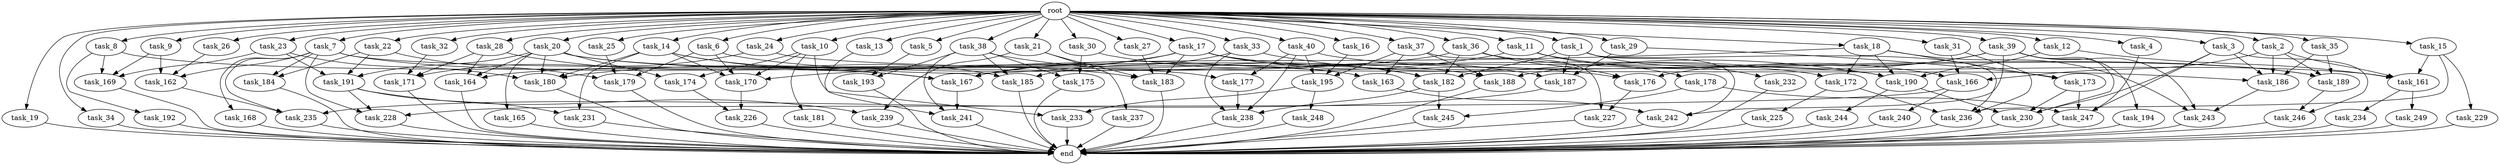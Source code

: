 digraph G {
  root [size="0.000000"];
  task_1 [size="2.048000"];
  task_2 [size="2.048000"];
  task_3 [size="2.048000"];
  task_4 [size="2.048000"];
  task_5 [size="2.048000"];
  task_6 [size="2.048000"];
  task_7 [size="2.048000"];
  task_8 [size="2.048000"];
  task_9 [size="2.048000"];
  task_10 [size="2.048000"];
  task_11 [size="2.048000"];
  task_12 [size="2.048000"];
  task_13 [size="2.048000"];
  task_14 [size="2.048000"];
  task_15 [size="2.048000"];
  task_16 [size="2.048000"];
  task_17 [size="2.048000"];
  task_18 [size="2.048000"];
  task_19 [size="2.048000"];
  task_20 [size="2.048000"];
  task_21 [size="2.048000"];
  task_22 [size="2.048000"];
  task_23 [size="2.048000"];
  task_24 [size="2.048000"];
  task_25 [size="2.048000"];
  task_26 [size="2.048000"];
  task_27 [size="2.048000"];
  task_28 [size="2.048000"];
  task_29 [size="2.048000"];
  task_30 [size="2.048000"];
  task_31 [size="2.048000"];
  task_32 [size="2.048000"];
  task_33 [size="2.048000"];
  task_34 [size="2.048000"];
  task_35 [size="2.048000"];
  task_36 [size="2.048000"];
  task_37 [size="2.048000"];
  task_38 [size="2.048000"];
  task_39 [size="2.048000"];
  task_40 [size="2.048000"];
  task_161 [size="2576980377.600000"];
  task_162 [size="1185410973.696000"];
  task_163 [size="1872605741.056000"];
  task_164 [size="3865470566.400000"];
  task_165 [size="1717986918.400000"];
  task_166 [size="2422361554.944000"];
  task_167 [size="3813930958.848000"];
  task_168 [size="68719476.736000"];
  task_169 [size="2662879723.520000"];
  task_170 [size="3040836845.568000"];
  task_171 [size="3539053051.904000"];
  task_172 [size="2147483648.000000"];
  task_173 [size="3109556322.304000"];
  task_174 [size="2336462209.024000"];
  task_175 [size="1786706395.136000"];
  task_176 [size="858993459.200000"];
  task_177 [size="1168231104.512000"];
  task_178 [size="429496729.600000"];
  task_179 [size="2216203124.736000"];
  task_180 [size="2697239461.888000"];
  task_181 [size="618475290.624000"];
  task_182 [size="3264175144.960000"];
  task_183 [size="3367254360.064000"];
  task_184 [size="137438953.472000"];
  task_185 [size="2147483648.000000"];
  task_186 [size="1477468749.824000"];
  task_187 [size="2302102470.656000"];
  task_188 [size="2027224563.712000"];
  task_189 [size="1803886264.320000"];
  task_190 [size="2095944040.448000"];
  task_191 [size="2216203124.736000"];
  task_192 [size="1391569403.904000"];
  task_193 [size="1992864825.344000"];
  task_194 [size="154618822.656000"];
  task_195 [size="1872605741.056000"];
  task_225 [size="841813590.016000"];
  task_226 [size="996432412.672000"];
  task_227 [size="584115552.256000"];
  task_228 [size="1322849927.168000"];
  task_229 [size="1717986918.400000"];
  task_230 [size="3332894621.696000"];
  task_231 [size="1374389534.720000"];
  task_232 [size="841813590.016000"];
  task_233 [size="893353197.568000"];
  task_234 [size="1391569403.904000"];
  task_235 [size="773094113.280000"];
  task_236 [size="5119601016.832000"];
  task_237 [size="1717986918.400000"];
  task_238 [size="1752346656.768000"];
  task_239 [size="2817498546.176000"];
  task_240 [size="154618822.656000"];
  task_241 [size="3092376453.120000"];
  task_242 [size="1271310319.616000"];
  task_243 [size="3264175144.960000"];
  task_244 [size="1717986918.400000"];
  task_245 [size="1271310319.616000"];
  task_246 [size="2336462209.024000"];
  task_247 [size="2576980377.600000"];
  task_248 [size="274877906.944000"];
  task_249 [size="1391569403.904000"];
  end [size="0.000000"];

  root -> task_1 [size="1.000000"];
  root -> task_2 [size="1.000000"];
  root -> task_3 [size="1.000000"];
  root -> task_4 [size="1.000000"];
  root -> task_5 [size="1.000000"];
  root -> task_6 [size="1.000000"];
  root -> task_7 [size="1.000000"];
  root -> task_8 [size="1.000000"];
  root -> task_9 [size="1.000000"];
  root -> task_10 [size="1.000000"];
  root -> task_11 [size="1.000000"];
  root -> task_12 [size="1.000000"];
  root -> task_13 [size="1.000000"];
  root -> task_14 [size="1.000000"];
  root -> task_15 [size="1.000000"];
  root -> task_16 [size="1.000000"];
  root -> task_17 [size="1.000000"];
  root -> task_18 [size="1.000000"];
  root -> task_19 [size="1.000000"];
  root -> task_20 [size="1.000000"];
  root -> task_21 [size="1.000000"];
  root -> task_22 [size="1.000000"];
  root -> task_23 [size="1.000000"];
  root -> task_24 [size="1.000000"];
  root -> task_25 [size="1.000000"];
  root -> task_26 [size="1.000000"];
  root -> task_27 [size="1.000000"];
  root -> task_28 [size="1.000000"];
  root -> task_29 [size="1.000000"];
  root -> task_30 [size="1.000000"];
  root -> task_31 [size="1.000000"];
  root -> task_32 [size="1.000000"];
  root -> task_33 [size="1.000000"];
  root -> task_34 [size="1.000000"];
  root -> task_35 [size="1.000000"];
  root -> task_36 [size="1.000000"];
  root -> task_37 [size="1.000000"];
  root -> task_38 [size="1.000000"];
  root -> task_39 [size="1.000000"];
  root -> task_40 [size="1.000000"];
  task_1 -> task_182 [size="411041792.000000"];
  task_1 -> task_187 [size="411041792.000000"];
  task_1 -> task_232 [size="411041792.000000"];
  task_1 -> task_236 [size="411041792.000000"];
  task_1 -> task_242 [size="411041792.000000"];
  task_2 -> task_161 [size="134217728.000000"];
  task_2 -> task_166 [size="134217728.000000"];
  task_2 -> task_186 [size="134217728.000000"];
  task_2 -> task_189 [size="134217728.000000"];
  task_3 -> task_186 [size="301989888.000000"];
  task_3 -> task_230 [size="301989888.000000"];
  task_3 -> task_246 [size="301989888.000000"];
  task_3 -> task_247 [size="301989888.000000"];
  task_4 -> task_247 [size="134217728.000000"];
  task_5 -> task_193 [size="134217728.000000"];
  task_6 -> task_170 [size="209715200.000000"];
  task_6 -> task_172 [size="209715200.000000"];
  task_6 -> task_179 [size="209715200.000000"];
  task_7 -> task_162 [size="33554432.000000"];
  task_7 -> task_168 [size="33554432.000000"];
  task_7 -> task_177 [size="33554432.000000"];
  task_7 -> task_184 [size="33554432.000000"];
  task_7 -> task_190 [size="33554432.000000"];
  task_7 -> task_228 [size="33554432.000000"];
  task_7 -> task_235 [size="33554432.000000"];
  task_8 -> task_167 [size="679477248.000000"];
  task_8 -> task_169 [size="679477248.000000"];
  task_8 -> task_192 [size="679477248.000000"];
  task_9 -> task_162 [size="411041792.000000"];
  task_9 -> task_169 [size="411041792.000000"];
  task_10 -> task_170 [size="301989888.000000"];
  task_10 -> task_174 [size="301989888.000000"];
  task_10 -> task_181 [size="301989888.000000"];
  task_10 -> task_233 [size="301989888.000000"];
  task_11 -> task_166 [size="209715200.000000"];
  task_11 -> task_167 [size="209715200.000000"];
  task_11 -> task_178 [size="209715200.000000"];
  task_12 -> task_161 [size="75497472.000000"];
  task_12 -> task_190 [size="75497472.000000"];
  task_13 -> task_241 [size="536870912.000000"];
  task_14 -> task_170 [size="134217728.000000"];
  task_14 -> task_180 [size="134217728.000000"];
  task_14 -> task_183 [size="134217728.000000"];
  task_14 -> task_185 [size="134217728.000000"];
  task_14 -> task_231 [size="134217728.000000"];
  task_15 -> task_161 [size="838860800.000000"];
  task_15 -> task_229 [size="838860800.000000"];
  task_15 -> task_236 [size="838860800.000000"];
  task_16 -> task_195 [size="301989888.000000"];
  task_17 -> task_167 [size="134217728.000000"];
  task_17 -> task_176 [size="134217728.000000"];
  task_17 -> task_180 [size="134217728.000000"];
  task_17 -> task_182 [size="134217728.000000"];
  task_17 -> task_183 [size="134217728.000000"];
  task_17 -> task_189 [size="134217728.000000"];
  task_18 -> task_170 [size="838860800.000000"];
  task_18 -> task_172 [size="838860800.000000"];
  task_18 -> task_173 [size="838860800.000000"];
  task_18 -> task_190 [size="838860800.000000"];
  task_18 -> task_243 [size="838860800.000000"];
  task_19 -> end [size="1.000000"];
  task_20 -> task_163 [size="838860800.000000"];
  task_20 -> task_164 [size="838860800.000000"];
  task_20 -> task_165 [size="838860800.000000"];
  task_20 -> task_174 [size="838860800.000000"];
  task_20 -> task_180 [size="838860800.000000"];
  task_20 -> task_188 [size="838860800.000000"];
  task_20 -> task_191 [size="838860800.000000"];
  task_21 -> task_183 [size="838860800.000000"];
  task_21 -> task_237 [size="838860800.000000"];
  task_21 -> task_239 [size="838860800.000000"];
  task_22 -> task_179 [size="33554432.000000"];
  task_22 -> task_184 [size="33554432.000000"];
  task_22 -> task_191 [size="33554432.000000"];
  task_23 -> task_169 [size="209715200.000000"];
  task_23 -> task_180 [size="209715200.000000"];
  task_23 -> task_191 [size="209715200.000000"];
  task_24 -> task_171 [size="209715200.000000"];
  task_24 -> task_186 [size="209715200.000000"];
  task_25 -> task_179 [size="838860800.000000"];
  task_26 -> task_162 [size="134217728.000000"];
  task_27 -> task_183 [size="536870912.000000"];
  task_28 -> task_164 [size="838860800.000000"];
  task_28 -> task_167 [size="838860800.000000"];
  task_28 -> task_171 [size="838860800.000000"];
  task_29 -> task_173 [size="679477248.000000"];
  task_29 -> task_187 [size="679477248.000000"];
  task_30 -> task_175 [size="33554432.000000"];
  task_30 -> task_187 [size="33554432.000000"];
  task_31 -> task_166 [size="838860800.000000"];
  task_31 -> task_236 [size="838860800.000000"];
  task_32 -> task_171 [size="679477248.000000"];
  task_33 -> task_185 [size="75497472.000000"];
  task_33 -> task_190 [size="75497472.000000"];
  task_33 -> task_238 [size="75497472.000000"];
  task_34 -> end [size="1.000000"];
  task_35 -> task_186 [size="75497472.000000"];
  task_35 -> task_189 [size="75497472.000000"];
  task_36 -> task_161 [size="209715200.000000"];
  task_36 -> task_164 [size="209715200.000000"];
  task_36 -> task_176 [size="209715200.000000"];
  task_36 -> task_182 [size="209715200.000000"];
  task_37 -> task_163 [size="75497472.000000"];
  task_37 -> task_188 [size="75497472.000000"];
  task_37 -> task_195 [size="75497472.000000"];
  task_37 -> task_227 [size="75497472.000000"];
  task_38 -> task_175 [size="838860800.000000"];
  task_38 -> task_182 [size="838860800.000000"];
  task_38 -> task_185 [size="838860800.000000"];
  task_38 -> task_193 [size="838860800.000000"];
  task_38 -> task_241 [size="838860800.000000"];
  task_39 -> task_176 [size="75497472.000000"];
  task_39 -> task_188 [size="75497472.000000"];
  task_39 -> task_194 [size="75497472.000000"];
  task_39 -> task_230 [size="75497472.000000"];
  task_39 -> task_242 [size="75497472.000000"];
  task_39 -> task_243 [size="75497472.000000"];
  task_40 -> task_177 [size="536870912.000000"];
  task_40 -> task_189 [size="536870912.000000"];
  task_40 -> task_195 [size="536870912.000000"];
  task_40 -> task_238 [size="536870912.000000"];
  task_161 -> task_234 [size="679477248.000000"];
  task_161 -> task_249 [size="679477248.000000"];
  task_162 -> task_235 [size="134217728.000000"];
  task_163 -> task_242 [size="134217728.000000"];
  task_164 -> end [size="1.000000"];
  task_165 -> end [size="1.000000"];
  task_166 -> task_228 [size="75497472.000000"];
  task_166 -> task_240 [size="75497472.000000"];
  task_167 -> task_241 [size="134217728.000000"];
  task_168 -> end [size="1.000000"];
  task_169 -> end [size="1.000000"];
  task_170 -> task_226 [size="411041792.000000"];
  task_171 -> end [size="1.000000"];
  task_172 -> task_225 [size="411041792.000000"];
  task_172 -> task_236 [size="411041792.000000"];
  task_173 -> task_230 [size="411041792.000000"];
  task_173 -> task_247 [size="411041792.000000"];
  task_174 -> task_226 [size="75497472.000000"];
  task_175 -> end [size="1.000000"];
  task_176 -> task_227 [size="209715200.000000"];
  task_177 -> task_238 [size="33554432.000000"];
  task_178 -> task_245 [size="411041792.000000"];
  task_178 -> task_247 [size="411041792.000000"];
  task_179 -> end [size="1.000000"];
  task_180 -> end [size="1.000000"];
  task_181 -> end [size="1.000000"];
  task_182 -> task_238 [size="209715200.000000"];
  task_182 -> task_245 [size="209715200.000000"];
  task_183 -> end [size="1.000000"];
  task_184 -> end [size="1.000000"];
  task_185 -> end [size="1.000000"];
  task_186 -> task_243 [size="679477248.000000"];
  task_187 -> task_235 [size="209715200.000000"];
  task_188 -> end [size="1.000000"];
  task_189 -> task_246 [size="838860800.000000"];
  task_190 -> task_230 [size="838860800.000000"];
  task_190 -> task_244 [size="838860800.000000"];
  task_191 -> task_228 [size="536870912.000000"];
  task_191 -> task_231 [size="536870912.000000"];
  task_191 -> task_239 [size="536870912.000000"];
  task_192 -> end [size="1.000000"];
  task_193 -> end [size="1.000000"];
  task_194 -> end [size="1.000000"];
  task_195 -> task_233 [size="134217728.000000"];
  task_195 -> task_248 [size="134217728.000000"];
  task_225 -> end [size="1.000000"];
  task_226 -> end [size="1.000000"];
  task_227 -> end [size="1.000000"];
  task_228 -> end [size="1.000000"];
  task_229 -> end [size="1.000000"];
  task_230 -> end [size="1.000000"];
  task_231 -> end [size="1.000000"];
  task_232 -> end [size="1.000000"];
  task_233 -> end [size="1.000000"];
  task_234 -> end [size="1.000000"];
  task_235 -> end [size="1.000000"];
  task_236 -> end [size="1.000000"];
  task_237 -> end [size="1.000000"];
  task_238 -> end [size="1.000000"];
  task_239 -> end [size="1.000000"];
  task_240 -> end [size="1.000000"];
  task_241 -> end [size="1.000000"];
  task_242 -> end [size="1.000000"];
  task_243 -> end [size="1.000000"];
  task_244 -> end [size="1.000000"];
  task_245 -> end [size="1.000000"];
  task_246 -> end [size="1.000000"];
  task_247 -> end [size="1.000000"];
  task_248 -> end [size="1.000000"];
  task_249 -> end [size="1.000000"];
}
